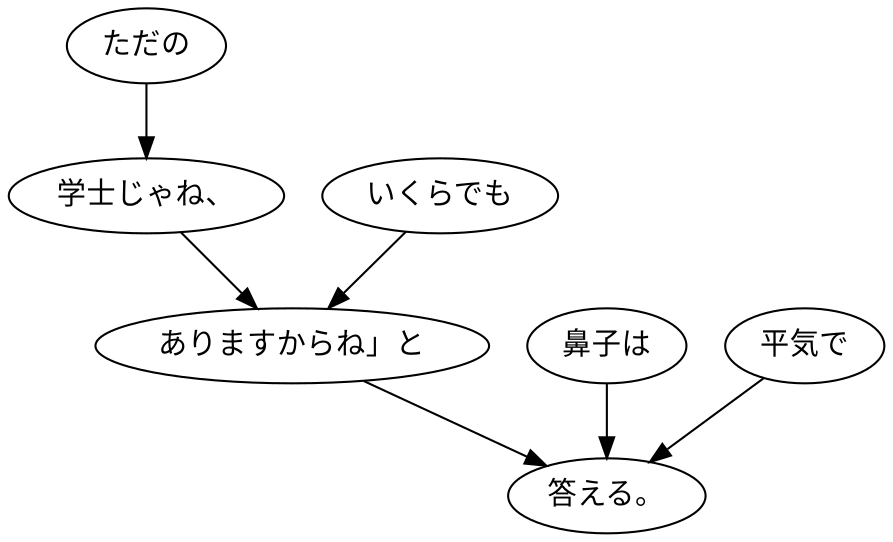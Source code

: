 digraph graph1673 {
	node0 [label="ただの"];
	node1 [label="学士じゃね、"];
	node2 [label="いくらでも"];
	node3 [label="ありますからね」と"];
	node4 [label="鼻子は"];
	node5 [label="平気で"];
	node6 [label="答える。"];
	node0 -> node1;
	node1 -> node3;
	node2 -> node3;
	node3 -> node6;
	node4 -> node6;
	node5 -> node6;
}
